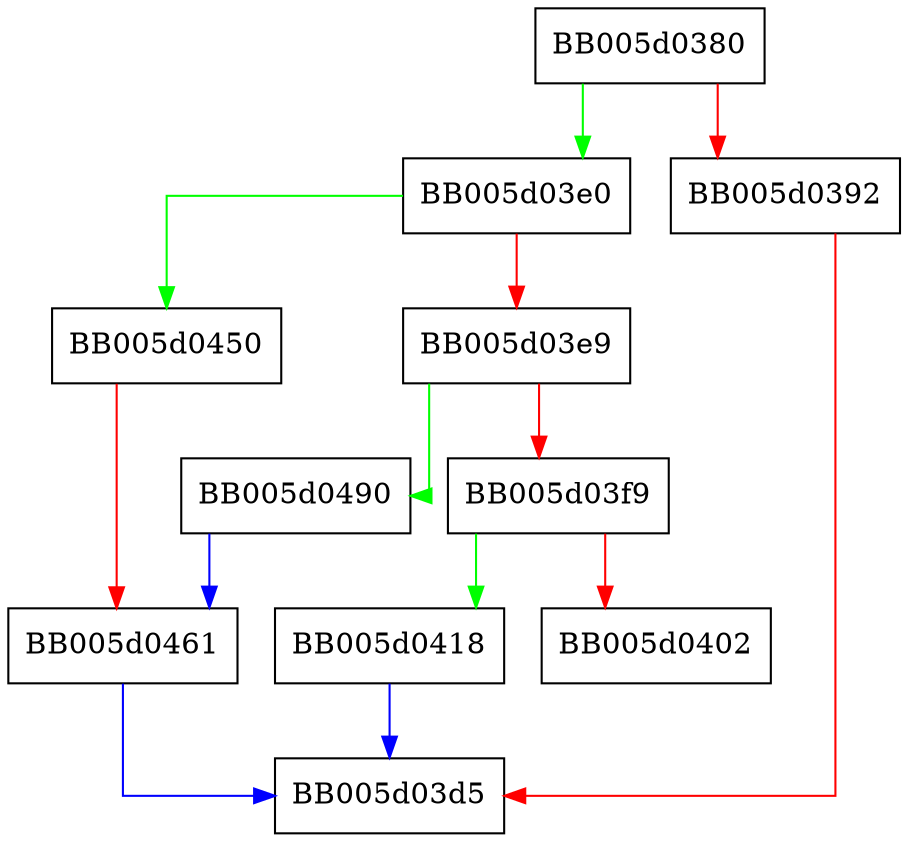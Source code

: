 digraph EVP_PKEY_get_raw_private_key {
  node [shape="box"];
  graph [splines=ortho];
  BB005d0380 -> BB005d03e0 [color="green"];
  BB005d0380 -> BB005d0392 [color="red"];
  BB005d0392 -> BB005d03d5 [color="red"];
  BB005d03e0 -> BB005d0450 [color="green"];
  BB005d03e0 -> BB005d03e9 [color="red"];
  BB005d03e9 -> BB005d0490 [color="green"];
  BB005d03e9 -> BB005d03f9 [color="red"];
  BB005d03f9 -> BB005d0418 [color="green"];
  BB005d03f9 -> BB005d0402 [color="red"];
  BB005d0418 -> BB005d03d5 [color="blue"];
  BB005d0450 -> BB005d0461 [color="red"];
  BB005d0461 -> BB005d03d5 [color="blue"];
  BB005d0490 -> BB005d0461 [color="blue"];
}